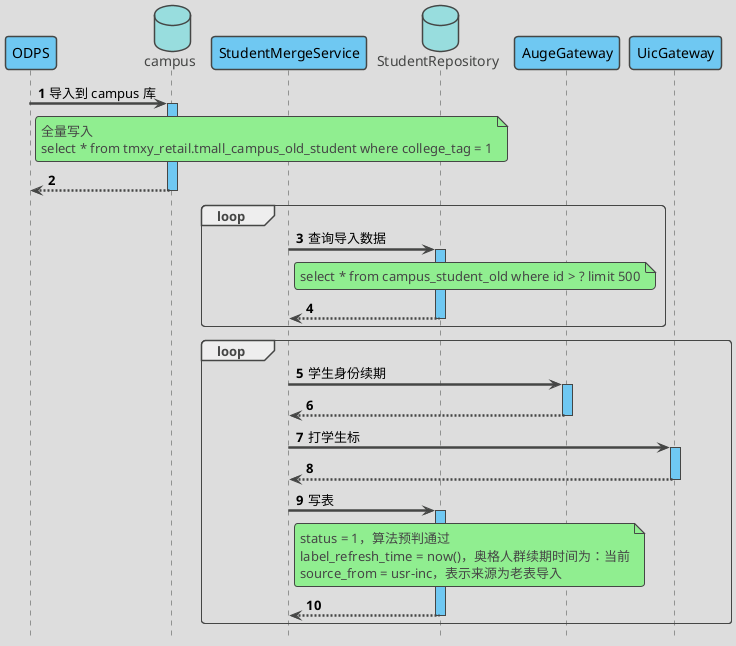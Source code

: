 @startuml
'https://plantuml.com/sequence-diagram

'隐藏脚注
hide footbox
autoActivate on

'使用 toy 主题
!theme toy

'编号
autonumber 1

'隐藏孤立的参与者
hide unlinked

'文字对齐，向左对齐
skinparam sequenceMessageAlign left

'箭头粗度
skinparam sequenceArrowThickness 2.5

' 皮肤
skinparam sequence {
    LifeLineBackgroundColor #6FC8F2
    ParticipantBackgroundColor #6FC8F2
    ParticipantFontColor black
    ActorBackgroundColor #6FC8F2
    ActorFontColor black
}

participant ODPS as odps
database campus as campus
participant StudentMergeService as StudentMergeService
database StudentRepository as StudentRepository
participant AugeGateway as AugeGateway
participant UicGateway as UicGateway


odps -> campus : 导入到 campus 库
note right of odps
    全量写入
    select * from tmxy_retail.tmall_campus_old_student where college_tag = 1
end note
return

loop
    StudentMergeService -> StudentRepository : 查询导入数据
    note right of StudentMergeService
        select * from campus_student_old where id > ? limit 500
    end note
    return
end loop

loop
    StudentMergeService -> AugeGateway : 学生身份续期
    return
    StudentMergeService -> UicGateway : 打学生标
    return
    StudentMergeService -> StudentRepository : 写表
    note right of StudentMergeService
        status = 1，算法预判通过
        label_refresh_time = now()，奥格人群续期时间为：当前
        source_from = usr-inc，表示来源为老表导入
    end note
    return
end loop
@enduml